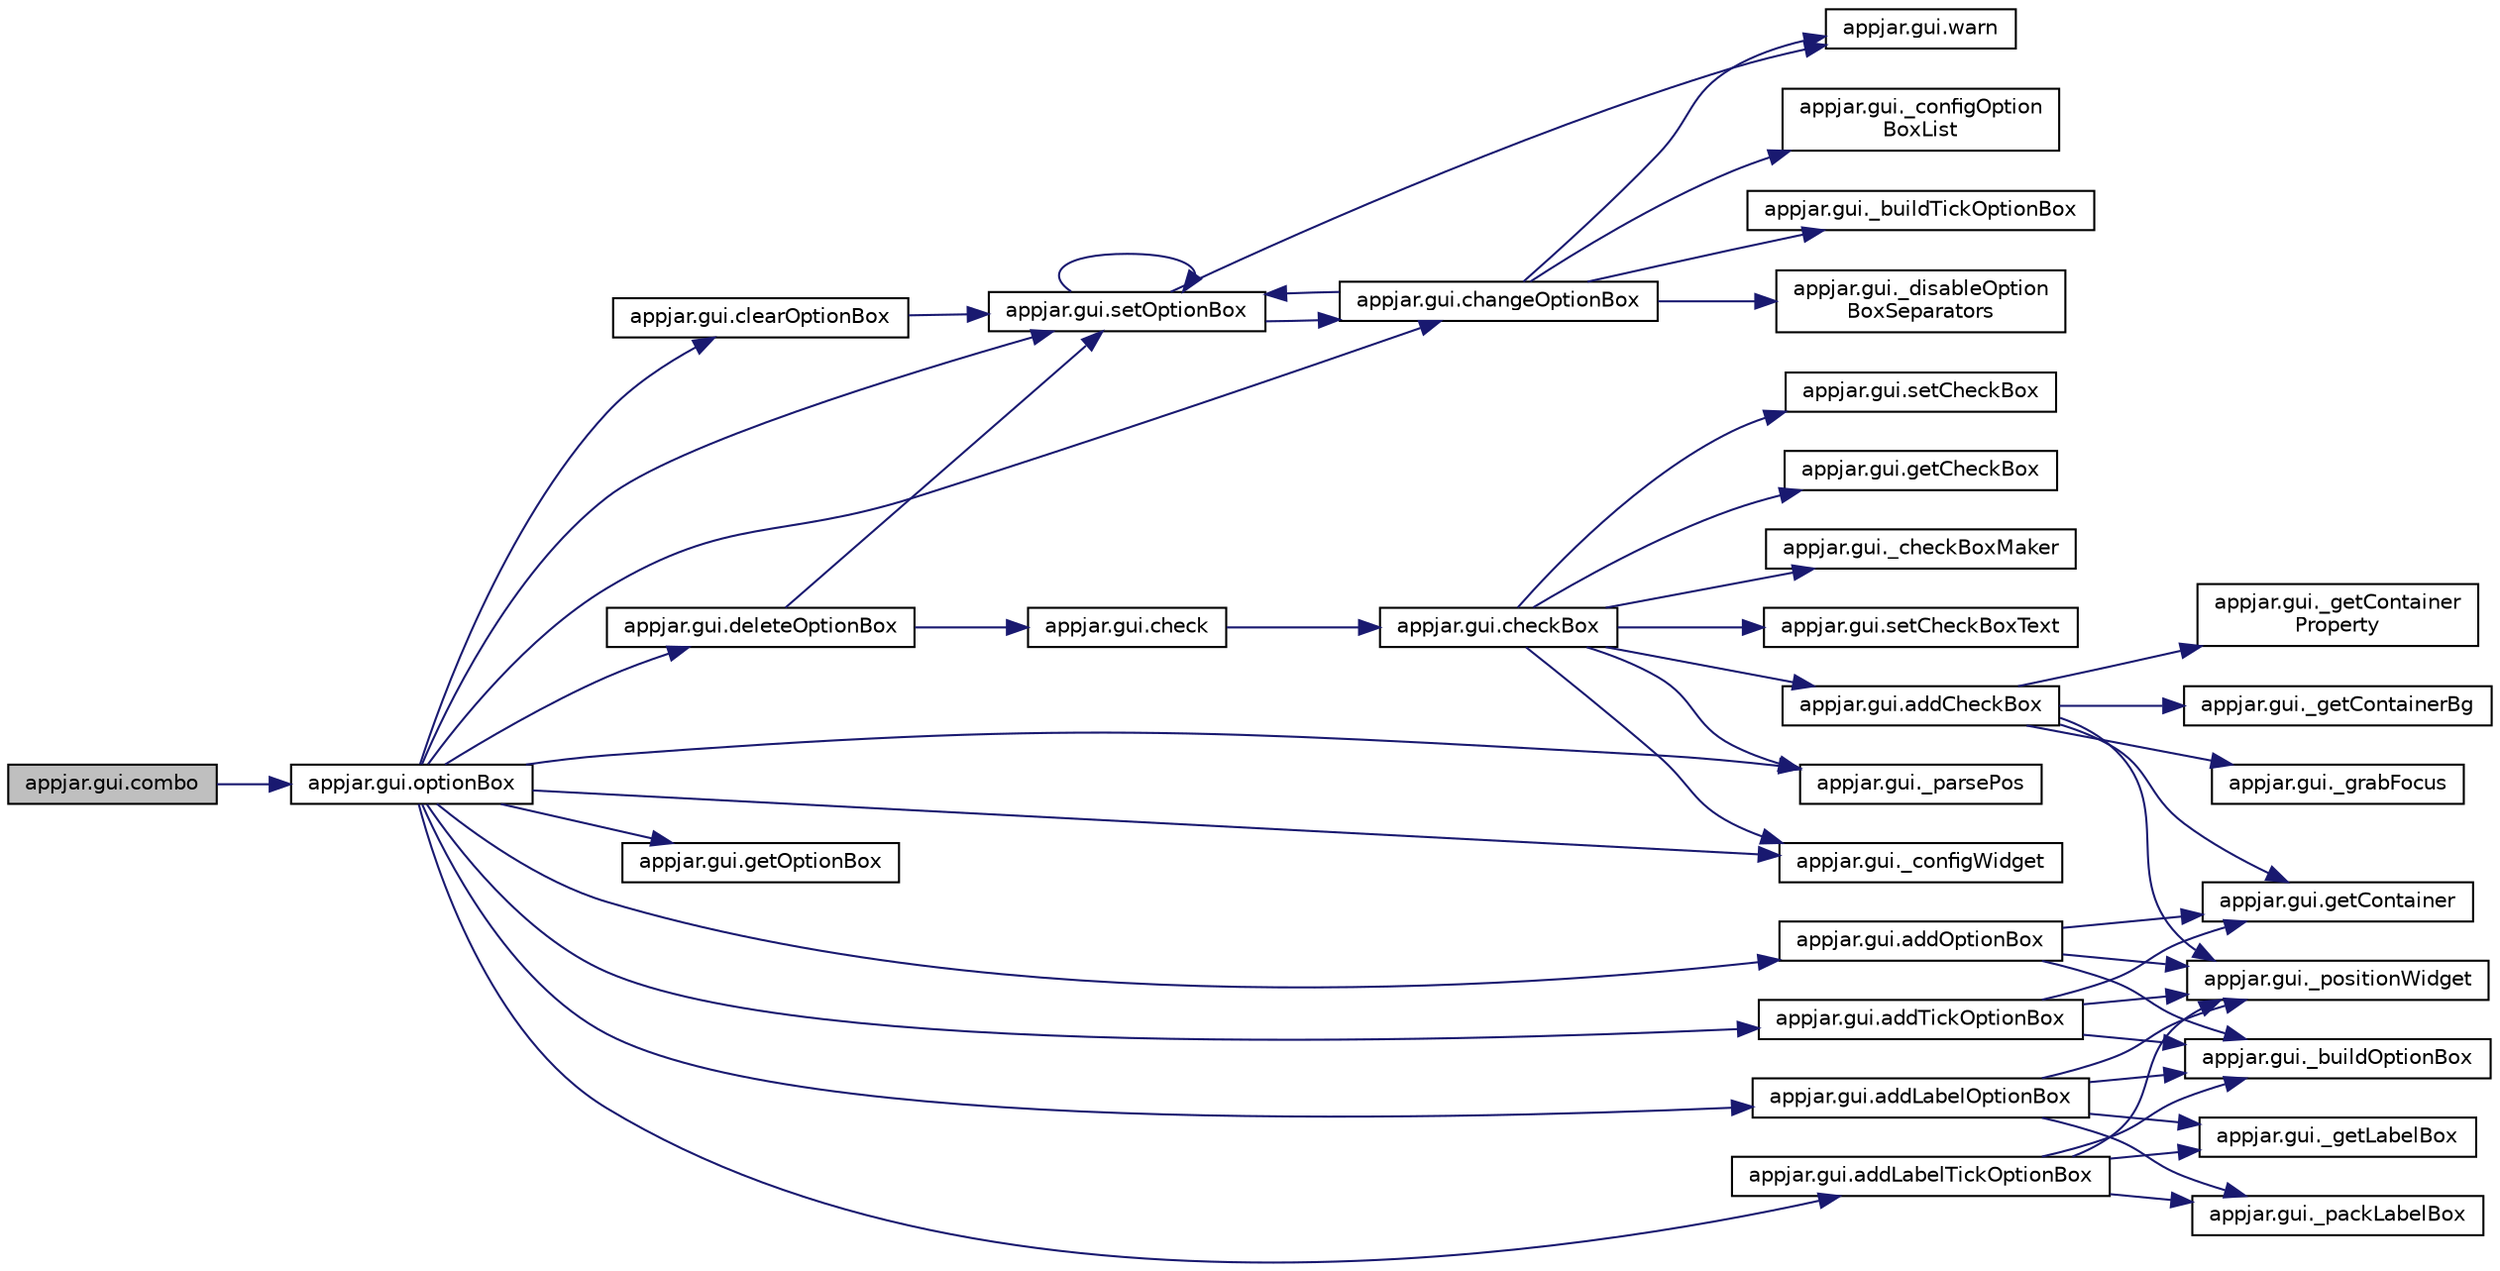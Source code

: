 digraph "appjar.gui.combo"
{
  edge [fontname="Helvetica",fontsize="10",labelfontname="Helvetica",labelfontsize="10"];
  node [fontname="Helvetica",fontsize="10",shape=record];
  rankdir="LR";
  Node945 [label="appjar.gui.combo",height=0.2,width=0.4,color="black", fillcolor="grey75", style="filled", fontcolor="black"];
  Node945 -> Node946 [color="midnightblue",fontsize="10",style="solid",fontname="Helvetica"];
  Node946 [label="appjar.gui.optionBox",height=0.2,width=0.4,color="black", fillcolor="white", style="filled",URL="$classappjar_1_1gui.html#a1e6823f3213d880cd6d4218757f4f617"];
  Node946 -> Node947 [color="midnightblue",fontsize="10",style="solid",fontname="Helvetica"];
  Node947 [label="appjar.gui.setOptionBox",height=0.2,width=0.4,color="black", fillcolor="white", style="filled",URL="$classappjar_1_1gui.html#a1265f35528c0da179bf0ef8568fdf463"];
  Node947 -> Node948 [color="midnightblue",fontsize="10",style="solid",fontname="Helvetica"];
  Node948 [label="appjar.gui.warn",height=0.2,width=0.4,color="black", fillcolor="white", style="filled",URL="$classappjar_1_1gui.html#a3ab0139430263b1913b4078cf34e7098"];
  Node947 -> Node949 [color="midnightblue",fontsize="10",style="solid",fontname="Helvetica"];
  Node949 [label="appjar.gui.changeOptionBox",height=0.2,width=0.4,color="black", fillcolor="white", style="filled",URL="$classappjar_1_1gui.html#a974171d577bb5819246fb5c15c1e4fa8"];
  Node949 -> Node950 [color="midnightblue",fontsize="10",style="solid",fontname="Helvetica"];
  Node950 [label="appjar.gui._configOption\lBoxList",height=0.2,width=0.4,color="black", fillcolor="white", style="filled",URL="$classappjar_1_1gui.html#adf8f2708fccc3dd7aabf89a51b99c84a"];
  Node949 -> Node948 [color="midnightblue",fontsize="10",style="solid",fontname="Helvetica"];
  Node949 -> Node951 [color="midnightblue",fontsize="10",style="solid",fontname="Helvetica"];
  Node951 [label="appjar.gui._buildTickOptionBox",height=0.2,width=0.4,color="black", fillcolor="white", style="filled",URL="$classappjar_1_1gui.html#a2972ad12f09ae0257127f51a7fa3b214"];
  Node949 -> Node952 [color="midnightblue",fontsize="10",style="solid",fontname="Helvetica"];
  Node952 [label="appjar.gui._disableOption\lBoxSeparators",height=0.2,width=0.4,color="black", fillcolor="white", style="filled",URL="$classappjar_1_1gui.html#a37d662a79a1c51f5a89cabec8c2600e9"];
  Node949 -> Node947 [color="midnightblue",fontsize="10",style="solid",fontname="Helvetica"];
  Node947 -> Node947 [color="midnightblue",fontsize="10",style="solid",fontname="Helvetica"];
  Node946 -> Node953 [color="midnightblue",fontsize="10",style="solid",fontname="Helvetica"];
  Node953 [label="appjar.gui.clearOptionBox",height=0.2,width=0.4,color="black", fillcolor="white", style="filled",URL="$classappjar_1_1gui.html#a0db4ea223b08f1db3925b7b42c324de7"];
  Node953 -> Node947 [color="midnightblue",fontsize="10",style="solid",fontname="Helvetica"];
  Node946 -> Node949 [color="midnightblue",fontsize="10",style="solid",fontname="Helvetica"];
  Node946 -> Node954 [color="midnightblue",fontsize="10",style="solid",fontname="Helvetica"];
  Node954 [label="appjar.gui.deleteOptionBox",height=0.2,width=0.4,color="black", fillcolor="white", style="filled",URL="$classappjar_1_1gui.html#ab62464e72a72f5159c279f1218a2a447"];
  Node954 -> Node955 [color="midnightblue",fontsize="10",style="solid",fontname="Helvetica"];
  Node955 [label="appjar.gui.check",height=0.2,width=0.4,color="black", fillcolor="white", style="filled",URL="$classappjar_1_1gui.html#a19ebba5d0f738981a6d3210a88d20dbc"];
  Node955 -> Node956 [color="midnightblue",fontsize="10",style="solid",fontname="Helvetica"];
  Node956 [label="appjar.gui.checkBox",height=0.2,width=0.4,color="black", fillcolor="white", style="filled",URL="$classappjar_1_1gui.html#a88b585699e7e9d95175900d31961112d"];
  Node956 -> Node957 [color="midnightblue",fontsize="10",style="solid",fontname="Helvetica"];
  Node957 [label="appjar.gui.setCheckBox",height=0.2,width=0.4,color="black", fillcolor="white", style="filled",URL="$classappjar_1_1gui.html#a4af955974473127c2bec7749b1c123c3"];
  Node956 -> Node958 [color="midnightblue",fontsize="10",style="solid",fontname="Helvetica"];
  Node958 [label="appjar.gui.getCheckBox",height=0.2,width=0.4,color="black", fillcolor="white", style="filled",URL="$classappjar_1_1gui.html#a1c08bb4ed7a20a9a540ac7ce370eb236"];
  Node956 -> Node959 [color="midnightblue",fontsize="10",style="solid",fontname="Helvetica"];
  Node959 [label="appjar.gui._parsePos",height=0.2,width=0.4,color="black", fillcolor="white", style="filled",URL="$classappjar_1_1gui.html#a8174359ccd50269f6c9f63f00cbb9d7e",tooltip="FUNCTIONS for labels. "];
  Node956 -> Node960 [color="midnightblue",fontsize="10",style="solid",fontname="Helvetica"];
  Node960 [label="appjar.gui._checkBoxMaker",height=0.2,width=0.4,color="black", fillcolor="white", style="filled",URL="$classappjar_1_1gui.html#a45ff6b2e049f7dbda427857cbc1778f5"];
  Node956 -> Node961 [color="midnightblue",fontsize="10",style="solid",fontname="Helvetica"];
  Node961 [label="appjar.gui.setCheckBoxText",height=0.2,width=0.4,color="black", fillcolor="white", style="filled",URL="$classappjar_1_1gui.html#a0a94a7366ee08f746bfc0ee79fa28414"];
  Node956 -> Node962 [color="midnightblue",fontsize="10",style="solid",fontname="Helvetica"];
  Node962 [label="appjar.gui._configWidget",height=0.2,width=0.4,color="black", fillcolor="white", style="filled",URL="$classappjar_1_1gui.html#ac54e9af2a9e7a18f87f0ffafbd156353"];
  Node956 -> Node963 [color="midnightblue",fontsize="10",style="solid",fontname="Helvetica"];
  Node963 [label="appjar.gui.addCheckBox",height=0.2,width=0.4,color="black", fillcolor="white", style="filled",URL="$classappjar_1_1gui.html#a65dadc504c218227cf826fccaa795b89"];
  Node963 -> Node964 [color="midnightblue",fontsize="10",style="solid",fontname="Helvetica"];
  Node964 [label="appjar.gui.getContainer",height=0.2,width=0.4,color="black", fillcolor="white", style="filled",URL="$classappjar_1_1gui.html#a2e8ea27bae5f6758257be218c8279b56"];
  Node963 -> Node965 [color="midnightblue",fontsize="10",style="solid",fontname="Helvetica"];
  Node965 [label="appjar.gui._getContainer\lProperty",height=0.2,width=0.4,color="black", fillcolor="white", style="filled",URL="$classappjar_1_1gui.html#aa5d65e2282cfbe0a4b963b369e7d4e51"];
  Node963 -> Node966 [color="midnightblue",fontsize="10",style="solid",fontname="Helvetica"];
  Node966 [label="appjar.gui._getContainerBg",height=0.2,width=0.4,color="black", fillcolor="white", style="filled",URL="$classappjar_1_1gui.html#a120b8d0d6e0b536ac8735df1ffefd37a"];
  Node963 -> Node967 [color="midnightblue",fontsize="10",style="solid",fontname="Helvetica"];
  Node967 [label="appjar.gui._grabFocus",height=0.2,width=0.4,color="black", fillcolor="white", style="filled",URL="$classappjar_1_1gui.html#a955fd18aaabc99392cfdbf7809a862de"];
  Node963 -> Node968 [color="midnightblue",fontsize="10",style="solid",fontname="Helvetica"];
  Node968 [label="appjar.gui._positionWidget",height=0.2,width=0.4,color="black", fillcolor="white", style="filled",URL="$classappjar_1_1gui.html#a073b1298767aeb92dd77b77cb6000e8c"];
  Node954 -> Node947 [color="midnightblue",fontsize="10",style="solid",fontname="Helvetica"];
  Node946 -> Node969 [color="midnightblue",fontsize="10",style="solid",fontname="Helvetica"];
  Node969 [label="appjar.gui.getOptionBox",height=0.2,width=0.4,color="black", fillcolor="white", style="filled",URL="$classappjar_1_1gui.html#abacd02677277cb43514dcf2298ac3674"];
  Node946 -> Node959 [color="midnightblue",fontsize="10",style="solid",fontname="Helvetica"];
  Node946 -> Node970 [color="midnightblue",fontsize="10",style="solid",fontname="Helvetica"];
  Node970 [label="appjar.gui.addLabelTickOptionBox",height=0.2,width=0.4,color="black", fillcolor="white", style="filled",URL="$classappjar_1_1gui.html#a6a0bbd621cd1535852a1d8957385a7bb"];
  Node970 -> Node971 [color="midnightblue",fontsize="10",style="solid",fontname="Helvetica"];
  Node971 [label="appjar.gui._getLabelBox",height=0.2,width=0.4,color="black", fillcolor="white", style="filled",URL="$classappjar_1_1gui.html#a51c5eb87c3f9da1969b45f5831a62f16",tooltip="LabelBox Functions. "];
  Node970 -> Node972 [color="midnightblue",fontsize="10",style="solid",fontname="Helvetica"];
  Node972 [label="appjar.gui._buildOptionBox",height=0.2,width=0.4,color="black", fillcolor="white", style="filled",URL="$classappjar_1_1gui.html#a64e461f4fa6ab5f15313891ddaca02b2"];
  Node970 -> Node973 [color="midnightblue",fontsize="10",style="solid",fontname="Helvetica"];
  Node973 [label="appjar.gui._packLabelBox",height=0.2,width=0.4,color="black", fillcolor="white", style="filled",URL="$classappjar_1_1gui.html#ad73cb453be128eb9e03b05ba5dff1480"];
  Node970 -> Node968 [color="midnightblue",fontsize="10",style="solid",fontname="Helvetica"];
  Node946 -> Node974 [color="midnightblue",fontsize="10",style="solid",fontname="Helvetica"];
  Node974 [label="appjar.gui.addTickOptionBox",height=0.2,width=0.4,color="black", fillcolor="white", style="filled",URL="$classappjar_1_1gui.html#ab439d49f6c4be161345abf4fd11dd0c5"];
  Node974 -> Node972 [color="midnightblue",fontsize="10",style="solid",fontname="Helvetica"];
  Node974 -> Node964 [color="midnightblue",fontsize="10",style="solid",fontname="Helvetica"];
  Node974 -> Node968 [color="midnightblue",fontsize="10",style="solid",fontname="Helvetica"];
  Node946 -> Node975 [color="midnightblue",fontsize="10",style="solid",fontname="Helvetica"];
  Node975 [label="appjar.gui.addLabelOptionBox",height=0.2,width=0.4,color="black", fillcolor="white", style="filled",URL="$classappjar_1_1gui.html#a53643139f8d07a9a43d7aafee7d6337e"];
  Node975 -> Node971 [color="midnightblue",fontsize="10",style="solid",fontname="Helvetica"];
  Node975 -> Node972 [color="midnightblue",fontsize="10",style="solid",fontname="Helvetica"];
  Node975 -> Node973 [color="midnightblue",fontsize="10",style="solid",fontname="Helvetica"];
  Node975 -> Node968 [color="midnightblue",fontsize="10",style="solid",fontname="Helvetica"];
  Node946 -> Node976 [color="midnightblue",fontsize="10",style="solid",fontname="Helvetica"];
  Node976 [label="appjar.gui.addOptionBox",height=0.2,width=0.4,color="black", fillcolor="white", style="filled",URL="$classappjar_1_1gui.html#ae354fdda13178fe687c65d4c5d0fa33d"];
  Node976 -> Node972 [color="midnightblue",fontsize="10",style="solid",fontname="Helvetica"];
  Node976 -> Node964 [color="midnightblue",fontsize="10",style="solid",fontname="Helvetica"];
  Node976 -> Node968 [color="midnightblue",fontsize="10",style="solid",fontname="Helvetica"];
  Node946 -> Node962 [color="midnightblue",fontsize="10",style="solid",fontname="Helvetica"];
}
